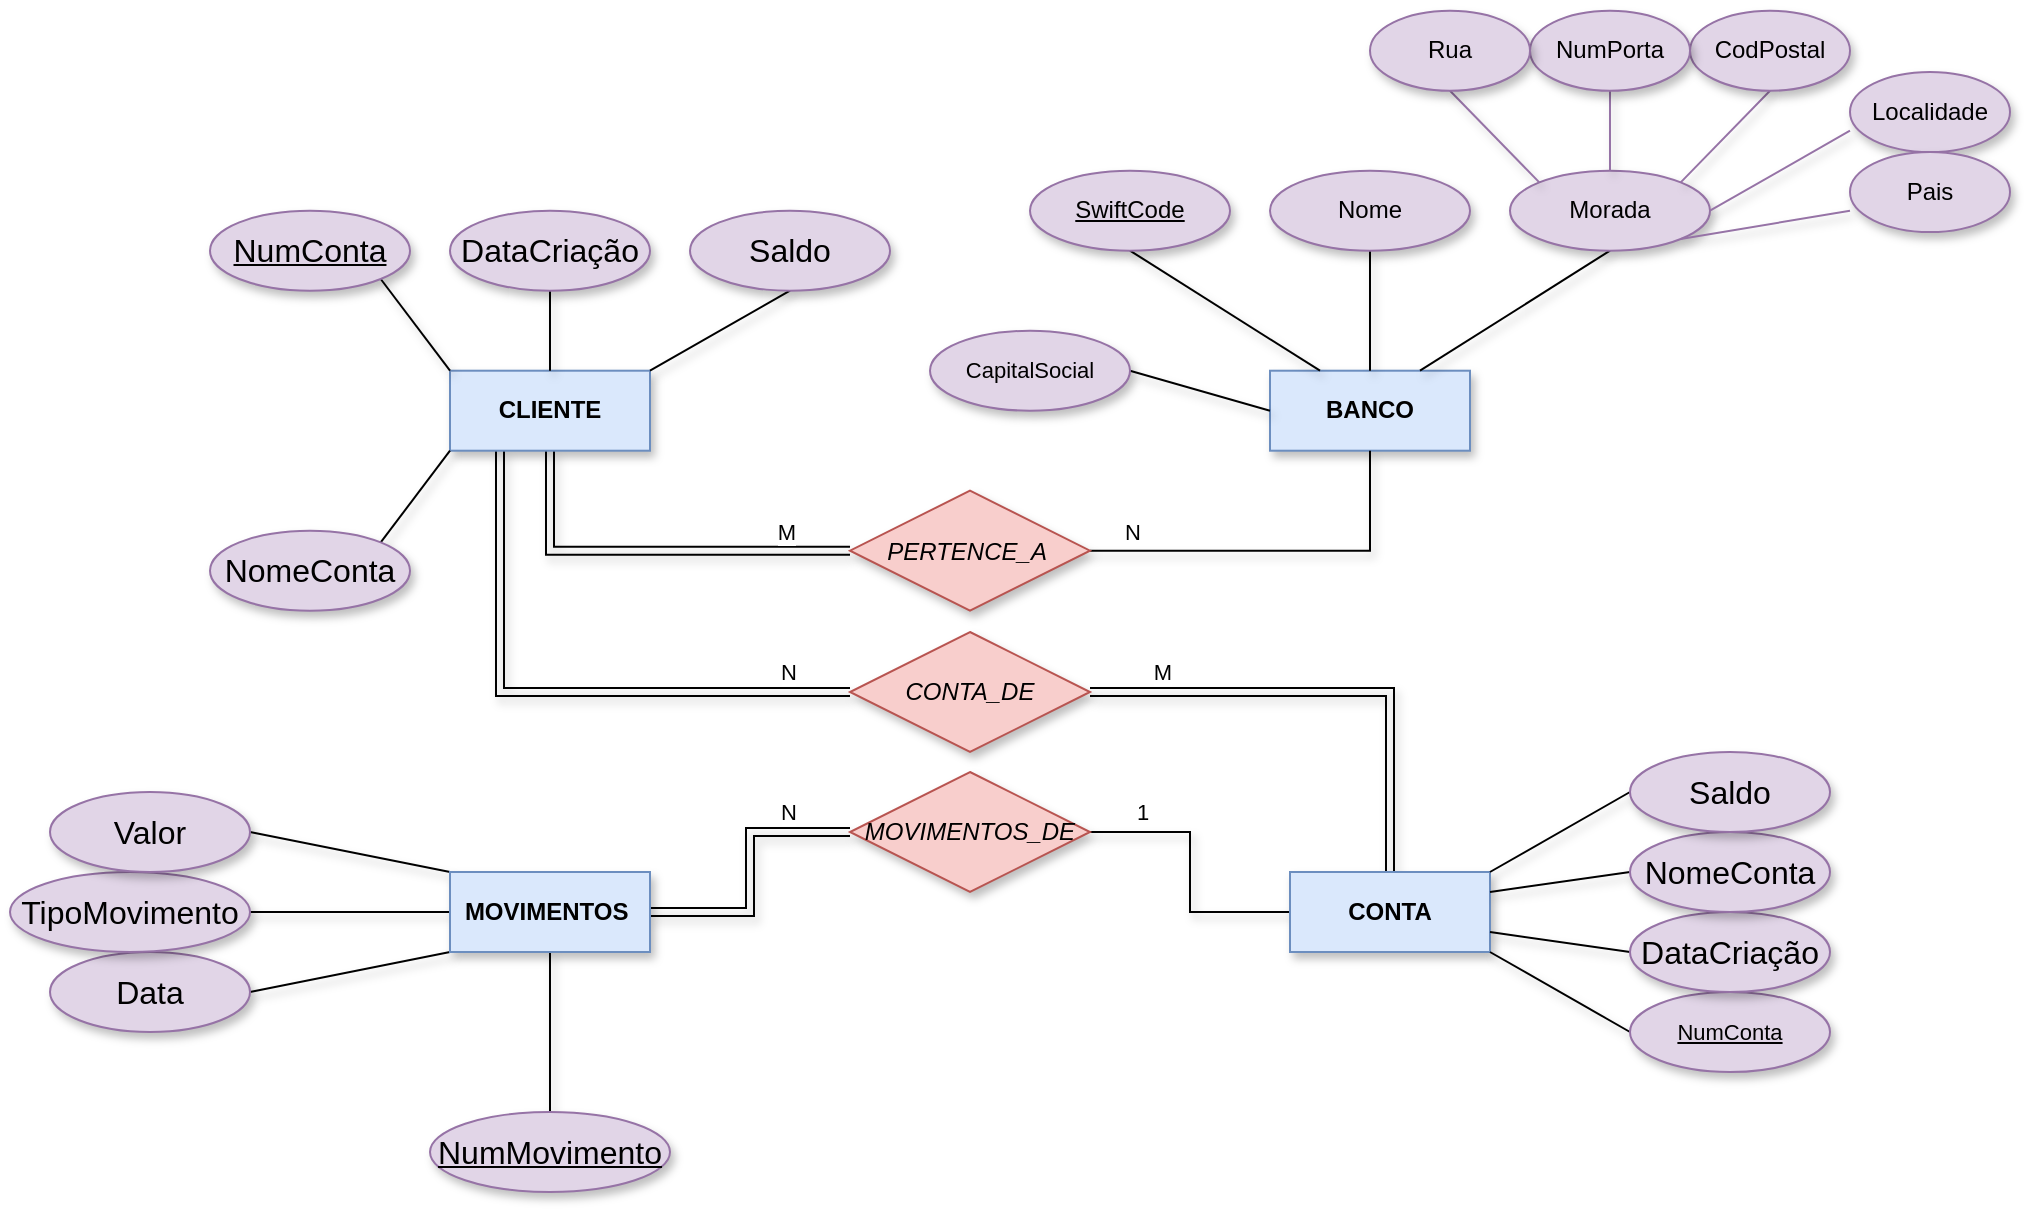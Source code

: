 <mxfile version="28.2.5">
  <diagram name="Página-1" id="5t5wFqJdT6m0e07825Pe">
    <mxGraphModel dx="2013" dy="1872" grid="1" gridSize="10" guides="1" tooltips="1" connect="1" arrows="1" fold="1" page="1" pageScale="1" pageWidth="827" pageHeight="1169" math="0" shadow="0">
      <root>
        <mxCell id="0" />
        <mxCell id="1" parent="0" />
        <mxCell id="zXwsvF_8ENHoCn_yICh1-7" style="edgeStyle=orthogonalEdgeStyle;shape=link;rounded=0;orthogonalLoop=1;jettySize=auto;html=1;exitX=0.5;exitY=0;exitDx=0;exitDy=0;entryX=1;entryY=0.5;entryDx=0;entryDy=0;strokeColor=default;align=center;verticalAlign=middle;fontFamily=Helvetica;fontSize=11;fontColor=default;labelBackgroundColor=default;endArrow=none;endFill=0;shadow=1;fontStyle=0" parent="1" source="rQHOjafWDM2BysFkpj8a-3" target="zXwsvF_8ENHoCn_yICh1-5" edge="1">
          <mxGeometry relative="1" as="geometry" />
        </mxCell>
        <mxCell id="ZRNexcb85gDzlCUVmVLJ-3" value="M" style="edgeLabel;html=1;align=center;verticalAlign=middle;resizable=0;points=[];" vertex="1" connectable="0" parent="zXwsvF_8ENHoCn_yICh1-7">
          <mxGeometry x="0.7" y="-1" relative="1" as="geometry">
            <mxPoint y="-9" as="offset" />
          </mxGeometry>
        </mxCell>
        <mxCell id="rQHOjafWDM2BysFkpj8a-1" value="BANCO" style="whiteSpace=wrap;html=1;align=center;fillColor=#dae8fc;strokeColor=#6c8ebf;labelBackgroundColor=none;shadow=1;fontStyle=1" parent="1" vertex="1">
          <mxGeometry x="150" y="-160.65" width="100" height="40" as="geometry" />
        </mxCell>
        <mxCell id="zXwsvF_8ENHoCn_yICh1-1" style="edgeStyle=orthogonalEdgeStyle;shape=link;rounded=0;orthogonalLoop=1;jettySize=auto;html=1;exitX=0.5;exitY=1;exitDx=0;exitDy=0;entryX=0;entryY=0.5;entryDx=0;entryDy=0;strokeColor=default;align=center;verticalAlign=middle;fontFamily=Helvetica;fontSize=11;fontColor=default;labelBackgroundColor=default;endArrow=none;endFill=0;shadow=1;fontStyle=0" parent="1" source="rQHOjafWDM2BysFkpj8a-2" target="rQHOjafWDM2BysFkpj8a-52" edge="1">
          <mxGeometry relative="1" as="geometry" />
        </mxCell>
        <mxCell id="zXwsvF_8ENHoCn_yICh1-3" value="N" style="edgeLabel;html=1;align=center;verticalAlign=middle;resizable=0;points=[];fontFamily=Helvetica;fontSize=11;fontColor=default;labelBackgroundColor=default;shadow=1;fontStyle=0" parent="zXwsvF_8ENHoCn_yICh1-1" vertex="1" connectable="0">
          <mxGeometry x="0.4" y="3" relative="1" as="geometry">
            <mxPoint x="201" y="-7" as="offset" />
          </mxGeometry>
        </mxCell>
        <mxCell id="zXwsvF_8ENHoCn_yICh1-4" value="M" style="edgeLabel;html=1;align=center;verticalAlign=middle;resizable=0;points=[];fontFamily=Helvetica;fontSize=11;fontColor=default;labelBackgroundColor=default;shadow=1;fontStyle=0" parent="zXwsvF_8ENHoCn_yICh1-1" vertex="1" connectable="0">
          <mxGeometry x="0.559" y="-2" relative="1" as="geometry">
            <mxPoint x="12" y="-12" as="offset" />
          </mxGeometry>
        </mxCell>
        <mxCell id="zXwsvF_8ENHoCn_yICh1-6" style="edgeStyle=orthogonalEdgeStyle;shape=link;rounded=0;orthogonalLoop=1;jettySize=auto;html=1;exitX=0.25;exitY=1;exitDx=0;exitDy=0;entryX=0;entryY=0.5;entryDx=0;entryDy=0;strokeColor=default;align=center;verticalAlign=middle;fontFamily=Helvetica;fontSize=11;fontColor=default;labelBackgroundColor=default;endArrow=none;endFill=0;shadow=1;fontStyle=0" parent="1" source="rQHOjafWDM2BysFkpj8a-2" target="zXwsvF_8ENHoCn_yICh1-5" edge="1">
          <mxGeometry relative="1" as="geometry" />
        </mxCell>
        <mxCell id="zXwsvF_8ENHoCn_yICh1-8" value="N" style="edgeLabel;html=1;align=center;verticalAlign=middle;resizable=0;points=[];fontFamily=Helvetica;fontSize=11;fontColor=default;labelBackgroundColor=default;shadow=1;fontStyle=0" parent="zXwsvF_8ENHoCn_yICh1-6" vertex="1" connectable="0">
          <mxGeometry x="0.79" y="1" relative="1" as="geometry">
            <mxPoint y="-9" as="offset" />
          </mxGeometry>
        </mxCell>
        <mxCell id="rQHOjafWDM2BysFkpj8a-2" value="CLIENTE" style="whiteSpace=wrap;html=1;align=center;fillColor=#dae8fc;strokeColor=#6c8ebf;labelBackgroundColor=none;shadow=1;fontStyle=1" parent="1" vertex="1">
          <mxGeometry x="-260" y="-160.65" width="100" height="40" as="geometry" />
        </mxCell>
        <mxCell id="zXwsvF_8ENHoCn_yICh1-11" style="edgeStyle=orthogonalEdgeStyle;shape=connector;rounded=0;orthogonalLoop=1;jettySize=auto;html=1;exitX=0;exitY=0.5;exitDx=0;exitDy=0;entryX=1;entryY=0.5;entryDx=0;entryDy=0;strokeColor=default;align=center;verticalAlign=middle;fontFamily=Helvetica;fontSize=11;fontColor=default;labelBackgroundColor=default;endArrow=none;endFill=0;shadow=1;fontStyle=0" parent="1" source="rQHOjafWDM2BysFkpj8a-3" target="zXwsvF_8ENHoCn_yICh1-10" edge="1">
          <mxGeometry relative="1" as="geometry" />
        </mxCell>
        <mxCell id="zXwsvF_8ENHoCn_yICh1-14" value="1" style="edgeLabel;html=1;align=center;verticalAlign=middle;resizable=0;points=[];fontFamily=Helvetica;fontSize=11;fontColor=default;labelBackgroundColor=default;shadow=1;fontStyle=0" parent="zXwsvF_8ENHoCn_yICh1-11" vertex="1" connectable="0">
          <mxGeometry x="0.631" y="3" relative="1" as="geometry">
            <mxPoint y="-13" as="offset" />
          </mxGeometry>
        </mxCell>
        <mxCell id="rQHOjafWDM2BysFkpj8a-3" value="CONTA" style="whiteSpace=wrap;html=1;align=center;fillColor=#dae8fc;strokeColor=#6c8ebf;labelBackgroundColor=none;shadow=1;fontStyle=1" parent="1" vertex="1">
          <mxGeometry x="160" y="90" width="100" height="40" as="geometry" />
        </mxCell>
        <mxCell id="rQHOjafWDM2BysFkpj8a-23" style="edgeStyle=none;shape=connector;rounded=0;orthogonalLoop=1;jettySize=auto;html=1;exitX=0.5;exitY=1;exitDx=0;exitDy=0;entryX=0.5;entryY=0;entryDx=0;entryDy=0;strokeColor=default;align=center;verticalAlign=middle;fontFamily=Helvetica;fontSize=11;fontColor=default;labelBackgroundColor=none;endArrow=none;endFill=0;shadow=1;fontStyle=0" parent="1" source="rQHOjafWDM2BysFkpj8a-5" target="rQHOjafWDM2BysFkpj8a-1" edge="1">
          <mxGeometry relative="1" as="geometry" />
        </mxCell>
        <mxCell id="rQHOjafWDM2BysFkpj8a-5" value="Nome" style="ellipse;whiteSpace=wrap;html=1;align=center;fillColor=#e1d5e7;strokeColor=#9673a6;labelBackgroundColor=none;shadow=1;fontStyle=0" parent="1" vertex="1">
          <mxGeometry x="150" y="-260.65" width="100" height="40" as="geometry" />
        </mxCell>
        <mxCell id="rQHOjafWDM2BysFkpj8a-22" style="edgeStyle=none;shape=connector;rounded=0;orthogonalLoop=1;jettySize=auto;html=1;exitX=0.5;exitY=1;exitDx=0;exitDy=0;entryX=0.25;entryY=0;entryDx=0;entryDy=0;strokeColor=default;align=center;verticalAlign=middle;fontFamily=Helvetica;fontSize=11;fontColor=default;labelBackgroundColor=none;endArrow=none;endFill=0;shadow=1;fontStyle=0" parent="1" source="rQHOjafWDM2BysFkpj8a-6" target="rQHOjafWDM2BysFkpj8a-1" edge="1">
          <mxGeometry relative="1" as="geometry" />
        </mxCell>
        <mxCell id="rQHOjafWDM2BysFkpj8a-6" value="SwiftCode" style="ellipse;whiteSpace=wrap;html=1;align=center;fontStyle=4;fillColor=#e1d5e7;strokeColor=#9673a6;labelBackgroundColor=none;shadow=1;" parent="1" vertex="1">
          <mxGeometry x="30" y="-260.65" width="100" height="40" as="geometry" />
        </mxCell>
        <mxCell id="rQHOjafWDM2BysFkpj8a-24" style="edgeStyle=none;shape=connector;rounded=0;orthogonalLoop=1;jettySize=auto;html=1;exitX=0.5;exitY=1;exitDx=0;exitDy=0;entryX=0.75;entryY=0;entryDx=0;entryDy=0;strokeColor=default;align=center;verticalAlign=middle;fontFamily=Helvetica;fontSize=11;fontColor=default;labelBackgroundColor=none;endArrow=none;endFill=0;shadow=1;fontStyle=0" parent="1" source="rQHOjafWDM2BysFkpj8a-7" target="rQHOjafWDM2BysFkpj8a-1" edge="1">
          <mxGeometry relative="1" as="geometry" />
        </mxCell>
        <mxCell id="rQHOjafWDM2BysFkpj8a-7" value="Morada" style="ellipse;whiteSpace=wrap;html=1;align=center;fillColor=#e1d5e7;strokeColor=#9673a6;labelBackgroundColor=none;shadow=1;fontStyle=0" parent="1" vertex="1">
          <mxGeometry x="270" y="-260.65" width="100" height="40" as="geometry" />
        </mxCell>
        <mxCell id="rQHOjafWDM2BysFkpj8a-17" style="edgeStyle=none;shape=connector;rounded=0;orthogonalLoop=1;jettySize=auto;html=1;exitX=0.5;exitY=1;exitDx=0;exitDy=0;entryX=1;entryY=0;entryDx=0;entryDy=0;strokeColor=#9673a6;align=center;verticalAlign=middle;fontFamily=Helvetica;fontSize=11;fontColor=default;labelBackgroundColor=none;endArrow=none;endFill=0;fillColor=#e1d5e7;shadow=1;fontStyle=0" parent="1" source="rQHOjafWDM2BysFkpj8a-10" target="rQHOjafWDM2BysFkpj8a-7" edge="1">
          <mxGeometry relative="1" as="geometry" />
        </mxCell>
        <mxCell id="rQHOjafWDM2BysFkpj8a-10" value="CodPostal" style="ellipse;whiteSpace=wrap;html=1;align=center;fillColor=#e1d5e7;strokeColor=#9673a6;labelBackgroundColor=none;shadow=1;fontStyle=0" parent="1" vertex="1">
          <mxGeometry x="360" y="-340.65" width="80" height="40" as="geometry" />
        </mxCell>
        <mxCell id="rQHOjafWDM2BysFkpj8a-16" style="edgeStyle=none;shape=connector;rounded=0;orthogonalLoop=1;jettySize=auto;html=1;exitX=0.5;exitY=1;exitDx=0;exitDy=0;entryX=0.5;entryY=0;entryDx=0;entryDy=0;strokeColor=#9673a6;align=center;verticalAlign=middle;fontFamily=Helvetica;fontSize=11;fontColor=default;labelBackgroundColor=none;endArrow=none;endFill=0;fillColor=#e1d5e7;shadow=1;fontStyle=0" parent="1" source="rQHOjafWDM2BysFkpj8a-11" target="rQHOjafWDM2BysFkpj8a-7" edge="1">
          <mxGeometry relative="1" as="geometry" />
        </mxCell>
        <mxCell id="rQHOjafWDM2BysFkpj8a-11" value="NumPorta" style="ellipse;whiteSpace=wrap;html=1;align=center;fillColor=#e1d5e7;strokeColor=#9673a6;labelBackgroundColor=none;shadow=1;fontStyle=0" parent="1" vertex="1">
          <mxGeometry x="280" y="-340.65" width="80" height="40" as="geometry" />
        </mxCell>
        <mxCell id="rQHOjafWDM2BysFkpj8a-15" style="rounded=0;orthogonalLoop=1;jettySize=auto;html=1;exitX=0.5;exitY=1;exitDx=0;exitDy=0;entryX=0;entryY=0;entryDx=0;entryDy=0;endArrow=none;endFill=0;fillColor=#e1d5e7;strokeColor=#9673a6;labelBackgroundColor=none;shadow=1;fontStyle=0" parent="1" source="rQHOjafWDM2BysFkpj8a-12" target="rQHOjafWDM2BysFkpj8a-7" edge="1">
          <mxGeometry relative="1" as="geometry" />
        </mxCell>
        <mxCell id="rQHOjafWDM2BysFkpj8a-12" value="Rua" style="ellipse;whiteSpace=wrap;html=1;align=center;fillColor=#e1d5e7;strokeColor=#9673a6;labelBackgroundColor=none;shadow=1;fontStyle=0" parent="1" vertex="1">
          <mxGeometry x="200" y="-340.65" width="80" height="40" as="geometry" />
        </mxCell>
        <mxCell id="rQHOjafWDM2BysFkpj8a-18" style="edgeStyle=none;shape=connector;rounded=0;orthogonalLoop=1;jettySize=auto;html=1;exitX=0;exitY=0.5;exitDx=0;exitDy=0;entryX=1;entryY=0.5;entryDx=0;entryDy=0;strokeColor=#9673a6;align=center;verticalAlign=middle;fontFamily=Helvetica;fontSize=11;fontColor=default;labelBackgroundColor=none;endArrow=none;endFill=0;fillColor=#e1d5e7;shadow=1;fontStyle=0" parent="1" target="rQHOjafWDM2BysFkpj8a-7" edge="1">
          <mxGeometry relative="1" as="geometry">
            <mxPoint x="440.0" y="-280.65" as="sourcePoint" />
          </mxGeometry>
        </mxCell>
        <mxCell id="rQHOjafWDM2BysFkpj8a-13" value="Localidade" style="ellipse;whiteSpace=wrap;html=1;align=center;fillColor=#e1d5e7;strokeColor=#9673a6;labelBackgroundColor=none;shadow=1;fontStyle=0" parent="1" vertex="1">
          <mxGeometry x="440" y="-310" width="80" height="40" as="geometry" />
        </mxCell>
        <mxCell id="rQHOjafWDM2BysFkpj8a-19" style="edgeStyle=none;shape=connector;rounded=0;orthogonalLoop=1;jettySize=auto;html=1;exitX=0;exitY=0.5;exitDx=0;exitDy=0;strokeColor=#9673a6;align=center;verticalAlign=middle;fontFamily=Helvetica;fontSize=11;fontColor=default;labelBackgroundColor=none;endArrow=none;endFill=0;entryX=1;entryY=1;entryDx=0;entryDy=0;fillColor=#e1d5e7;shadow=1;fontStyle=0" parent="1" target="rQHOjafWDM2BysFkpj8a-7" edge="1">
          <mxGeometry relative="1" as="geometry">
            <mxPoint x="370" y="-240.65" as="targetPoint" />
            <mxPoint x="440.0" y="-240.65" as="sourcePoint" />
          </mxGeometry>
        </mxCell>
        <mxCell id="rQHOjafWDM2BysFkpj8a-14" value="Pais" style="ellipse;whiteSpace=wrap;html=1;align=center;fillColor=#e1d5e7;strokeColor=#9673a6;labelBackgroundColor=none;shadow=1;fontStyle=0" parent="1" vertex="1">
          <mxGeometry x="440" y="-270" width="80" height="40" as="geometry" />
        </mxCell>
        <mxCell id="rQHOjafWDM2BysFkpj8a-21" style="edgeStyle=none;shape=connector;rounded=0;orthogonalLoop=1;jettySize=auto;html=1;exitX=1;exitY=0.5;exitDx=0;exitDy=0;entryX=0;entryY=0.5;entryDx=0;entryDy=0;strokeColor=default;align=center;verticalAlign=middle;fontFamily=Helvetica;fontSize=11;fontColor=default;labelBackgroundColor=none;endArrow=none;endFill=0;shadow=1;fontStyle=0" parent="1" source="rQHOjafWDM2BysFkpj8a-20" target="rQHOjafWDM2BysFkpj8a-1" edge="1">
          <mxGeometry relative="1" as="geometry" />
        </mxCell>
        <mxCell id="rQHOjafWDM2BysFkpj8a-20" value="CapitalSocial" style="ellipse;whiteSpace=wrap;html=1;align=center;fontFamily=Helvetica;fontSize=11;labelBackgroundColor=none;fillColor=#e1d5e7;strokeColor=#9673a6;shadow=1;fontStyle=0" parent="1" vertex="1">
          <mxGeometry x="-20" y="-180.65" width="100" height="40" as="geometry" />
        </mxCell>
        <mxCell id="rQHOjafWDM2BysFkpj8a-33" style="edgeStyle=none;shape=connector;rounded=0;orthogonalLoop=1;jettySize=auto;html=1;exitX=0;exitY=0.5;exitDx=0;exitDy=0;entryX=1;entryY=1;entryDx=0;entryDy=0;strokeColor=default;align=center;verticalAlign=middle;fontFamily=Helvetica;fontSize=11;fontColor=default;labelBackgroundColor=none;endArrow=none;endFill=0;shadow=1;fontStyle=0" parent="1" source="rQHOjafWDM2BysFkpj8a-26" target="rQHOjafWDM2BysFkpj8a-3" edge="1">
          <mxGeometry relative="1" as="geometry" />
        </mxCell>
        <mxCell id="rQHOjafWDM2BysFkpj8a-26" value="NumConta" style="ellipse;whiteSpace=wrap;html=1;align=center;fontStyle=4;fontFamily=Helvetica;fontSize=11;labelBackgroundColor=none;fillColor=#e1d5e7;strokeColor=#9673a6;shadow=1;" parent="1" vertex="1">
          <mxGeometry x="330" y="150" width="100" height="40" as="geometry" />
        </mxCell>
        <mxCell id="rQHOjafWDM2BysFkpj8a-32" style="edgeStyle=none;shape=connector;rounded=0;orthogonalLoop=1;jettySize=auto;html=1;exitX=0;exitY=0.5;exitDx=0;exitDy=0;entryX=1;entryY=0.75;entryDx=0;entryDy=0;strokeColor=default;align=center;verticalAlign=middle;fontFamily=Helvetica;fontSize=11;fontColor=default;labelBackgroundColor=none;endArrow=none;endFill=0;shadow=1;fontStyle=0" parent="1" source="rQHOjafWDM2BysFkpj8a-27" target="rQHOjafWDM2BysFkpj8a-3" edge="1">
          <mxGeometry relative="1" as="geometry" />
        </mxCell>
        <mxCell id="rQHOjafWDM2BysFkpj8a-27" value="&lt;span id=&quot;docs-internal-guid-591e52e5-7fff-9c61-10f5-c246d7b948ab&quot;&gt;&lt;span style=&quot;font-size: 12pt; font-family: Calibri, sans-serif; font-variant-numeric: normal; font-variant-east-asian: normal; font-variant-alternates: normal; font-variant-position: normal; font-variant-emoji: normal; vertical-align: baseline; white-space-collapse: preserve;&quot;&gt;DataCriação&lt;/span&gt;&lt;/span&gt;" style="ellipse;whiteSpace=wrap;html=1;align=center;fontFamily=Helvetica;fontSize=11;labelBackgroundColor=none;fillColor=#e1d5e7;strokeColor=#9673a6;shadow=1;fontStyle=0" parent="1" vertex="1">
          <mxGeometry x="330" y="110" width="100" height="40" as="geometry" />
        </mxCell>
        <mxCell id="rQHOjafWDM2BysFkpj8a-31" style="edgeStyle=none;shape=connector;rounded=0;orthogonalLoop=1;jettySize=auto;html=1;exitX=0;exitY=0.5;exitDx=0;exitDy=0;entryX=1;entryY=0.25;entryDx=0;entryDy=0;strokeColor=default;align=center;verticalAlign=middle;fontFamily=Helvetica;fontSize=11;fontColor=default;labelBackgroundColor=none;endArrow=none;endFill=0;shadow=1;fontStyle=0" parent="1" source="rQHOjafWDM2BysFkpj8a-28" target="rQHOjafWDM2BysFkpj8a-3" edge="1">
          <mxGeometry relative="1" as="geometry" />
        </mxCell>
        <mxCell id="rQHOjafWDM2BysFkpj8a-28" value="&lt;span id=&quot;docs-internal-guid-a5d98633-7fff-b095-d0ba-8f9cfac902e7&quot;&gt;&lt;span style=&quot;font-size: 12pt; font-family: Calibri, sans-serif; font-variant-numeric: normal; font-variant-east-asian: normal; font-variant-alternates: normal; font-variant-position: normal; font-variant-emoji: normal; vertical-align: baseline; white-space-collapse: preserve;&quot;&gt;NomeConta&lt;/span&gt;&lt;/span&gt;" style="ellipse;whiteSpace=wrap;html=1;align=center;fontFamily=Helvetica;fontSize=11;labelBackgroundColor=none;fillColor=#e1d5e7;strokeColor=#9673a6;shadow=1;fontStyle=0" parent="1" vertex="1">
          <mxGeometry x="330" y="70" width="100" height="40" as="geometry" />
        </mxCell>
        <mxCell id="rQHOjafWDM2BysFkpj8a-30" style="edgeStyle=none;shape=connector;rounded=0;orthogonalLoop=1;jettySize=auto;html=1;exitX=0;exitY=0.5;exitDx=0;exitDy=0;entryX=1;entryY=0;entryDx=0;entryDy=0;strokeColor=default;align=center;verticalAlign=middle;fontFamily=Helvetica;fontSize=11;fontColor=default;labelBackgroundColor=none;endArrow=none;endFill=0;shadow=1;fontStyle=0" parent="1" source="rQHOjafWDM2BysFkpj8a-29" target="rQHOjafWDM2BysFkpj8a-3" edge="1">
          <mxGeometry relative="1" as="geometry" />
        </mxCell>
        <mxCell id="rQHOjafWDM2BysFkpj8a-29" value="&lt;span id=&quot;docs-internal-guid-b7c6ddb7-7fff-e6a5-9956-a2672f7add57&quot;&gt;&lt;span style=&quot;font-size: 12pt; font-family: Calibri, sans-serif; font-variant-numeric: normal; font-variant-east-asian: normal; font-variant-alternates: normal; font-variant-position: normal; font-variant-emoji: normal; vertical-align: baseline; white-space-collapse: preserve;&quot;&gt;Saldo&lt;/span&gt;&lt;/span&gt;" style="ellipse;whiteSpace=wrap;html=1;align=center;fontFamily=Helvetica;fontSize=11;labelBackgroundColor=none;fillColor=#e1d5e7;strokeColor=#9673a6;shadow=1;fontStyle=0" parent="1" vertex="1">
          <mxGeometry x="330" y="30" width="100" height="40" as="geometry" />
        </mxCell>
        <mxCell id="rQHOjafWDM2BysFkpj8a-43" style="edgeStyle=none;shape=connector;rounded=0;orthogonalLoop=1;jettySize=auto;html=1;exitX=0.5;exitY=0;exitDx=0;exitDy=0;entryX=0.5;entryY=1;entryDx=0;entryDy=0;strokeColor=default;align=center;verticalAlign=middle;fontFamily=Helvetica;fontSize=11;fontColor=default;labelBackgroundColor=none;endArrow=none;endFill=0;shadow=1;fontStyle=0" parent="1" source="rQHOjafWDM2BysFkpj8a-34" target="rQHOjafWDM2BysFkpj8a-38" edge="1">
          <mxGeometry relative="1" as="geometry" />
        </mxCell>
        <mxCell id="rQHOjafWDM2BysFkpj8a-34" value="&lt;span id=&quot;docs-internal-guid-a55842dd-7fff-75ed-3698-31270797d629&quot;&gt;&lt;span style=&quot;font-size: 12pt; font-family: Calibri, sans-serif; font-variant-numeric: normal; font-variant-east-asian: normal; font-variant-alternates: normal; font-variant-position: normal; font-variant-emoji: normal; text-decoration-skip-ink: none; vertical-align: baseline; white-space-collapse: preserve;&quot;&gt;NumMovimento&lt;/span&gt;&lt;/span&gt;" style="ellipse;whiteSpace=wrap;html=1;align=center;fontStyle=4;fontFamily=Helvetica;fontSize=11;labelBackgroundColor=none;fillColor=#e1d5e7;strokeColor=#9673a6;shadow=1;" parent="1" vertex="1">
          <mxGeometry x="-270" y="210" width="120" height="40" as="geometry" />
        </mxCell>
        <mxCell id="rQHOjafWDM2BysFkpj8a-41" style="edgeStyle=none;shape=connector;rounded=0;orthogonalLoop=1;jettySize=auto;html=1;exitX=1;exitY=0.5;exitDx=0;exitDy=0;entryX=0;entryY=1;entryDx=0;entryDy=0;strokeColor=default;align=center;verticalAlign=middle;fontFamily=Helvetica;fontSize=11;fontColor=default;labelBackgroundColor=none;endArrow=none;endFill=0;shadow=1;fontStyle=0" parent="1" source="rQHOjafWDM2BysFkpj8a-35" target="rQHOjafWDM2BysFkpj8a-38" edge="1">
          <mxGeometry relative="1" as="geometry" />
        </mxCell>
        <mxCell id="rQHOjafWDM2BysFkpj8a-35" value="&lt;span id=&quot;docs-internal-guid-e3ba0c14-7fff-d3cc-03dc-3c3a9460799f&quot;&gt;&lt;span style=&quot;font-size: 12pt; font-family: Calibri, sans-serif; font-variant-numeric: normal; font-variant-east-asian: normal; font-variant-alternates: normal; font-variant-position: normal; font-variant-emoji: normal; vertical-align: baseline; white-space-collapse: preserve;&quot;&gt;Data&lt;/span&gt;&lt;/span&gt;" style="ellipse;whiteSpace=wrap;html=1;align=center;fontFamily=Helvetica;fontSize=11;labelBackgroundColor=none;fillColor=#e1d5e7;strokeColor=#9673a6;shadow=1;fontStyle=0" parent="1" vertex="1">
          <mxGeometry x="-460" y="130" width="100" height="40" as="geometry" />
        </mxCell>
        <mxCell id="rQHOjafWDM2BysFkpj8a-42" style="edgeStyle=none;shape=connector;rounded=0;orthogonalLoop=1;jettySize=auto;html=1;exitX=1;exitY=0.5;exitDx=0;exitDy=0;entryX=0;entryY=0.5;entryDx=0;entryDy=0;strokeColor=default;align=center;verticalAlign=middle;fontFamily=Helvetica;fontSize=11;fontColor=default;labelBackgroundColor=none;endArrow=none;endFill=0;shadow=1;fontStyle=0" parent="1" source="rQHOjafWDM2BysFkpj8a-36" target="rQHOjafWDM2BysFkpj8a-38" edge="1">
          <mxGeometry relative="1" as="geometry" />
        </mxCell>
        <mxCell id="rQHOjafWDM2BysFkpj8a-36" value="&lt;span id=&quot;docs-internal-guid-c20807e2-7fff-051a-aee9-e4532147d8ac&quot;&gt;&lt;span style=&quot;font-size: 12pt; font-family: Calibri, sans-serif; font-variant-numeric: normal; font-variant-east-asian: normal; font-variant-alternates: normal; font-variant-position: normal; font-variant-emoji: normal; vertical-align: baseline; white-space-collapse: preserve;&quot;&gt;TipoMovimento&lt;/span&gt;&lt;/span&gt;" style="ellipse;whiteSpace=wrap;html=1;align=center;fontFamily=Helvetica;fontSize=11;labelBackgroundColor=none;fillColor=#e1d5e7;strokeColor=#9673a6;shadow=1;fontStyle=0" parent="1" vertex="1">
          <mxGeometry x="-480" y="90" width="120" height="40" as="geometry" />
        </mxCell>
        <mxCell id="rQHOjafWDM2BysFkpj8a-40" style="edgeStyle=none;shape=connector;rounded=0;orthogonalLoop=1;jettySize=auto;html=1;exitX=1;exitY=0.5;exitDx=0;exitDy=0;entryX=0;entryY=0;entryDx=0;entryDy=0;strokeColor=default;align=center;verticalAlign=middle;fontFamily=Helvetica;fontSize=11;fontColor=default;labelBackgroundColor=none;endArrow=none;endFill=0;shadow=1;fontStyle=0" parent="1" source="rQHOjafWDM2BysFkpj8a-37" target="rQHOjafWDM2BysFkpj8a-38" edge="1">
          <mxGeometry relative="1" as="geometry" />
        </mxCell>
        <mxCell id="rQHOjafWDM2BysFkpj8a-37" value="&lt;span id=&quot;docs-internal-guid-9ef57d0e-7fff-270a-184b-81bdf64e47de&quot;&gt;&lt;span style=&quot;font-size: 12pt; font-family: Calibri, sans-serif; font-variant-numeric: normal; font-variant-east-asian: normal; font-variant-alternates: normal; font-variant-position: normal; font-variant-emoji: normal; vertical-align: baseline; white-space-collapse: preserve;&quot;&gt;Valor&lt;/span&gt;&lt;/span&gt;" style="ellipse;whiteSpace=wrap;html=1;align=center;fontFamily=Helvetica;fontSize=11;labelBackgroundColor=none;fillColor=#e1d5e7;strokeColor=#9673a6;shadow=1;fontStyle=0" parent="1" vertex="1">
          <mxGeometry x="-460" y="50" width="100" height="40" as="geometry" />
        </mxCell>
        <mxCell id="zXwsvF_8ENHoCn_yICh1-12" style="edgeStyle=orthogonalEdgeStyle;shape=link;rounded=0;orthogonalLoop=1;jettySize=auto;html=1;exitX=1;exitY=0.5;exitDx=0;exitDy=0;entryX=0;entryY=0.5;entryDx=0;entryDy=0;strokeColor=default;align=center;verticalAlign=middle;fontFamily=Helvetica;fontSize=11;fontColor=default;labelBackgroundColor=default;endArrow=none;endFill=0;shadow=1;fontStyle=0" parent="1" source="rQHOjafWDM2BysFkpj8a-38" target="zXwsvF_8ENHoCn_yICh1-10" edge="1">
          <mxGeometry relative="1" as="geometry" />
        </mxCell>
        <mxCell id="zXwsvF_8ENHoCn_yICh1-13" value="N" style="edgeLabel;html=1;align=center;verticalAlign=middle;resizable=0;points=[];fontFamily=Helvetica;fontSize=11;fontColor=default;labelBackgroundColor=default;shadow=1;fontStyle=0" parent="zXwsvF_8ENHoCn_yICh1-12" vertex="1" connectable="0">
          <mxGeometry x="0.548" y="3" relative="1" as="geometry">
            <mxPoint y="-7" as="offset" />
          </mxGeometry>
        </mxCell>
        <mxCell id="rQHOjafWDM2BysFkpj8a-38" value="&lt;span id=&quot;docs-internal-guid-805f05b8-7fff-5d5b-461a-b227d375bd1f&quot;&gt;&lt;span style=&quot;font-family: Calibri, sans-serif; font-variant-numeric: normal; font-variant-east-asian: normal; font-variant-alternates: normal; font-variant-position: normal; font-variant-emoji: normal; vertical-align: baseline; white-space-collapse: preserve;&quot;&gt;MOVIMENTOS &lt;/span&gt;&lt;/span&gt;" style="whiteSpace=wrap;html=1;align=center;fontFamily=Helvetica;fontSize=12;labelBackgroundColor=none;fillColor=#dae8fc;strokeColor=#6c8ebf;shadow=1;fontStyle=1" parent="1" vertex="1">
          <mxGeometry x="-260" y="90" width="100" height="40" as="geometry" />
        </mxCell>
        <mxCell id="rQHOjafWDM2BysFkpj8a-49" style="edgeStyle=none;shape=connector;rounded=0;orthogonalLoop=1;jettySize=auto;html=1;exitX=1;exitY=1;exitDx=0;exitDy=0;entryX=0;entryY=0;entryDx=0;entryDy=0;strokeColor=default;align=center;verticalAlign=middle;fontFamily=Helvetica;fontSize=11;fontColor=default;labelBackgroundColor=none;endArrow=none;endFill=0;shadow=1;fontStyle=0" parent="1" source="rQHOjafWDM2BysFkpj8a-44" target="rQHOjafWDM2BysFkpj8a-2" edge="1">
          <mxGeometry relative="1" as="geometry" />
        </mxCell>
        <mxCell id="rQHOjafWDM2BysFkpj8a-44" value="&lt;span id=&quot;docs-internal-guid-c85b7bca-7fff-246d-99fd-f68263dd0709&quot;&gt;&lt;span style=&quot;font-size: 12pt; font-family: Calibri, sans-serif; font-variant-numeric: normal; font-variant-east-asian: normal; font-variant-alternates: normal; font-variant-position: normal; font-variant-emoji: normal; text-decoration-skip-ink: none; vertical-align: baseline; white-space-collapse: preserve;&quot;&gt;NumConta&lt;/span&gt;&lt;/span&gt;" style="ellipse;whiteSpace=wrap;html=1;align=center;fontStyle=4;fontFamily=Helvetica;fontSize=11;labelBackgroundColor=none;fillColor=#e1d5e7;strokeColor=#9673a6;shadow=1;" parent="1" vertex="1">
          <mxGeometry x="-380" y="-240.65" width="100" height="40" as="geometry" />
        </mxCell>
        <mxCell id="rQHOjafWDM2BysFkpj8a-50" style="edgeStyle=none;shape=connector;rounded=0;orthogonalLoop=1;jettySize=auto;html=1;exitX=0.5;exitY=1;exitDx=0;exitDy=0;entryX=0.5;entryY=0;entryDx=0;entryDy=0;strokeColor=default;align=center;verticalAlign=middle;fontFamily=Helvetica;fontSize=11;fontColor=default;labelBackgroundColor=none;endArrow=none;endFill=0;shadow=1;fontStyle=0" parent="1" source="rQHOjafWDM2BysFkpj8a-45" target="rQHOjafWDM2BysFkpj8a-2" edge="1">
          <mxGeometry relative="1" as="geometry" />
        </mxCell>
        <mxCell id="rQHOjafWDM2BysFkpj8a-45" value="&lt;span id=&quot;docs-internal-guid-38c76de5-7fff-466a-cc2b-dd3238450d7d&quot;&gt;&lt;span style=&quot;font-size: 12pt; font-family: Calibri, sans-serif; font-variant-numeric: normal; font-variant-east-asian: normal; font-variant-alternates: normal; font-variant-position: normal; font-variant-emoji: normal; vertical-align: baseline; white-space-collapse: preserve;&quot;&gt;DataCriação&lt;/span&gt;&lt;/span&gt;" style="ellipse;whiteSpace=wrap;html=1;align=center;fontFamily=Helvetica;fontSize=11;labelBackgroundColor=none;fillColor=#e1d5e7;strokeColor=#9673a6;shadow=1;fontStyle=0" parent="1" vertex="1">
          <mxGeometry x="-260" y="-240.65" width="100" height="40" as="geometry" />
        </mxCell>
        <mxCell id="rQHOjafWDM2BysFkpj8a-48" style="edgeStyle=none;shape=connector;rounded=0;orthogonalLoop=1;jettySize=auto;html=1;exitX=1;exitY=0;exitDx=0;exitDy=0;entryX=0;entryY=1;entryDx=0;entryDy=0;strokeColor=default;align=center;verticalAlign=middle;fontFamily=Helvetica;fontSize=11;fontColor=default;labelBackgroundColor=none;endArrow=none;endFill=0;shadow=1;fontStyle=0" parent="1" source="rQHOjafWDM2BysFkpj8a-46" target="rQHOjafWDM2BysFkpj8a-2" edge="1">
          <mxGeometry relative="1" as="geometry" />
        </mxCell>
        <mxCell id="rQHOjafWDM2BysFkpj8a-46" value="&lt;span id=&quot;docs-internal-guid-856eb072-7fff-63ca-289f-0f817379f34b&quot;&gt;&lt;span style=&quot;font-size: 12pt; font-family: Calibri, sans-serif; font-variant-numeric: normal; font-variant-east-asian: normal; font-variant-alternates: normal; font-variant-position: normal; font-variant-emoji: normal; vertical-align: baseline; white-space-collapse: preserve;&quot;&gt;NomeConta&lt;/span&gt;&lt;/span&gt;" style="ellipse;whiteSpace=wrap;html=1;align=center;fontFamily=Helvetica;fontSize=11;labelBackgroundColor=none;fillColor=#e1d5e7;strokeColor=#9673a6;shadow=1;fontStyle=0" parent="1" vertex="1">
          <mxGeometry x="-380" y="-80.65" width="100" height="40" as="geometry" />
        </mxCell>
        <mxCell id="rQHOjafWDM2BysFkpj8a-51" style="edgeStyle=none;shape=connector;rounded=0;orthogonalLoop=1;jettySize=auto;html=1;exitX=0.5;exitY=1;exitDx=0;exitDy=0;entryX=1;entryY=0;entryDx=0;entryDy=0;strokeColor=default;align=center;verticalAlign=middle;fontFamily=Helvetica;fontSize=11;fontColor=default;labelBackgroundColor=none;endArrow=none;endFill=0;shadow=1;fontStyle=0" parent="1" source="rQHOjafWDM2BysFkpj8a-47" target="rQHOjafWDM2BysFkpj8a-2" edge="1">
          <mxGeometry relative="1" as="geometry" />
        </mxCell>
        <mxCell id="rQHOjafWDM2BysFkpj8a-47" value="&lt;span id=&quot;docs-internal-guid-3211ee36-7fff-793b-acbb-33084973df38&quot;&gt;&lt;span style=&quot;font-size: 12pt; font-family: Calibri, sans-serif; font-variant-numeric: normal; font-variant-east-asian: normal; font-variant-alternates: normal; font-variant-position: normal; font-variant-emoji: normal; vertical-align: baseline; white-space-collapse: preserve;&quot;&gt;Saldo&lt;/span&gt;&lt;/span&gt;" style="ellipse;whiteSpace=wrap;html=1;align=center;fontFamily=Helvetica;fontSize=11;labelBackgroundColor=none;fillColor=#e1d5e7;strokeColor=#9673a6;shadow=1;fontStyle=0" parent="1" vertex="1">
          <mxGeometry x="-140" y="-240.65" width="100" height="40" as="geometry" />
        </mxCell>
        <mxCell id="zXwsvF_8ENHoCn_yICh1-2" style="edgeStyle=orthogonalEdgeStyle;shape=connector;rounded=0;orthogonalLoop=1;jettySize=auto;html=1;exitX=1;exitY=0.5;exitDx=0;exitDy=0;entryX=0.5;entryY=1;entryDx=0;entryDy=0;strokeColor=default;align=center;verticalAlign=middle;fontFamily=Helvetica;fontSize=11;fontColor=default;labelBackgroundColor=default;endArrow=none;endFill=0;shadow=1;fontStyle=0" parent="1" source="rQHOjafWDM2BysFkpj8a-52" target="rQHOjafWDM2BysFkpj8a-1" edge="1">
          <mxGeometry relative="1" as="geometry" />
        </mxCell>
        <mxCell id="rQHOjafWDM2BysFkpj8a-52" value="&lt;span id=&quot;docs-internal-guid-afc41f89-7fff-d8c1-4d54-eb485ac69a2f&quot;&gt;&lt;span style=&quot;font-family: Calibri, sans-serif; font-variant-numeric: normal; font-variant-east-asian: normal; font-variant-alternates: normal; font-variant-position: normal; font-variant-emoji: normal; vertical-align: baseline; white-space-collapse: preserve;&quot;&gt;&lt;font style=&quot;font-size: 12px;&quot;&gt;PERTENCE_A &lt;/font&gt;&lt;/span&gt;&lt;/span&gt;" style="shape=rhombus;perimeter=rhombusPerimeter;whiteSpace=wrap;html=1;align=center;fontFamily=Helvetica;fontSize=13;labelBackgroundColor=none;fillColor=#f8cecc;strokeColor=#b85450;shadow=1;fontStyle=2" parent="1" vertex="1">
          <mxGeometry x="-60" y="-100.65" width="120" height="60" as="geometry" />
        </mxCell>
        <mxCell id="zXwsvF_8ENHoCn_yICh1-5" value="CONTA_DE" style="shape=rhombus;perimeter=rhombusPerimeter;whiteSpace=wrap;html=1;align=center;fontFamily=Helvetica;fontSize=12;labelBackgroundColor=none;fillColor=#f8cecc;strokeColor=#b85450;shadow=1;fontStyle=2" parent="1" vertex="1">
          <mxGeometry x="-60" y="-30" width="120" height="60" as="geometry" />
        </mxCell>
        <mxCell id="zXwsvF_8ENHoCn_yICh1-10" value="MOVIMENTOS_DE" style="shape=rhombus;perimeter=rhombusPerimeter;whiteSpace=wrap;html=1;align=center;fontFamily=Helvetica;fontSize=12;labelBackgroundColor=none;fillColor=#f8cecc;strokeColor=#b85450;shadow=1;fontStyle=2" parent="1" vertex="1">
          <mxGeometry x="-60" y="40" width="120" height="60" as="geometry" />
        </mxCell>
      </root>
    </mxGraphModel>
  </diagram>
</mxfile>
